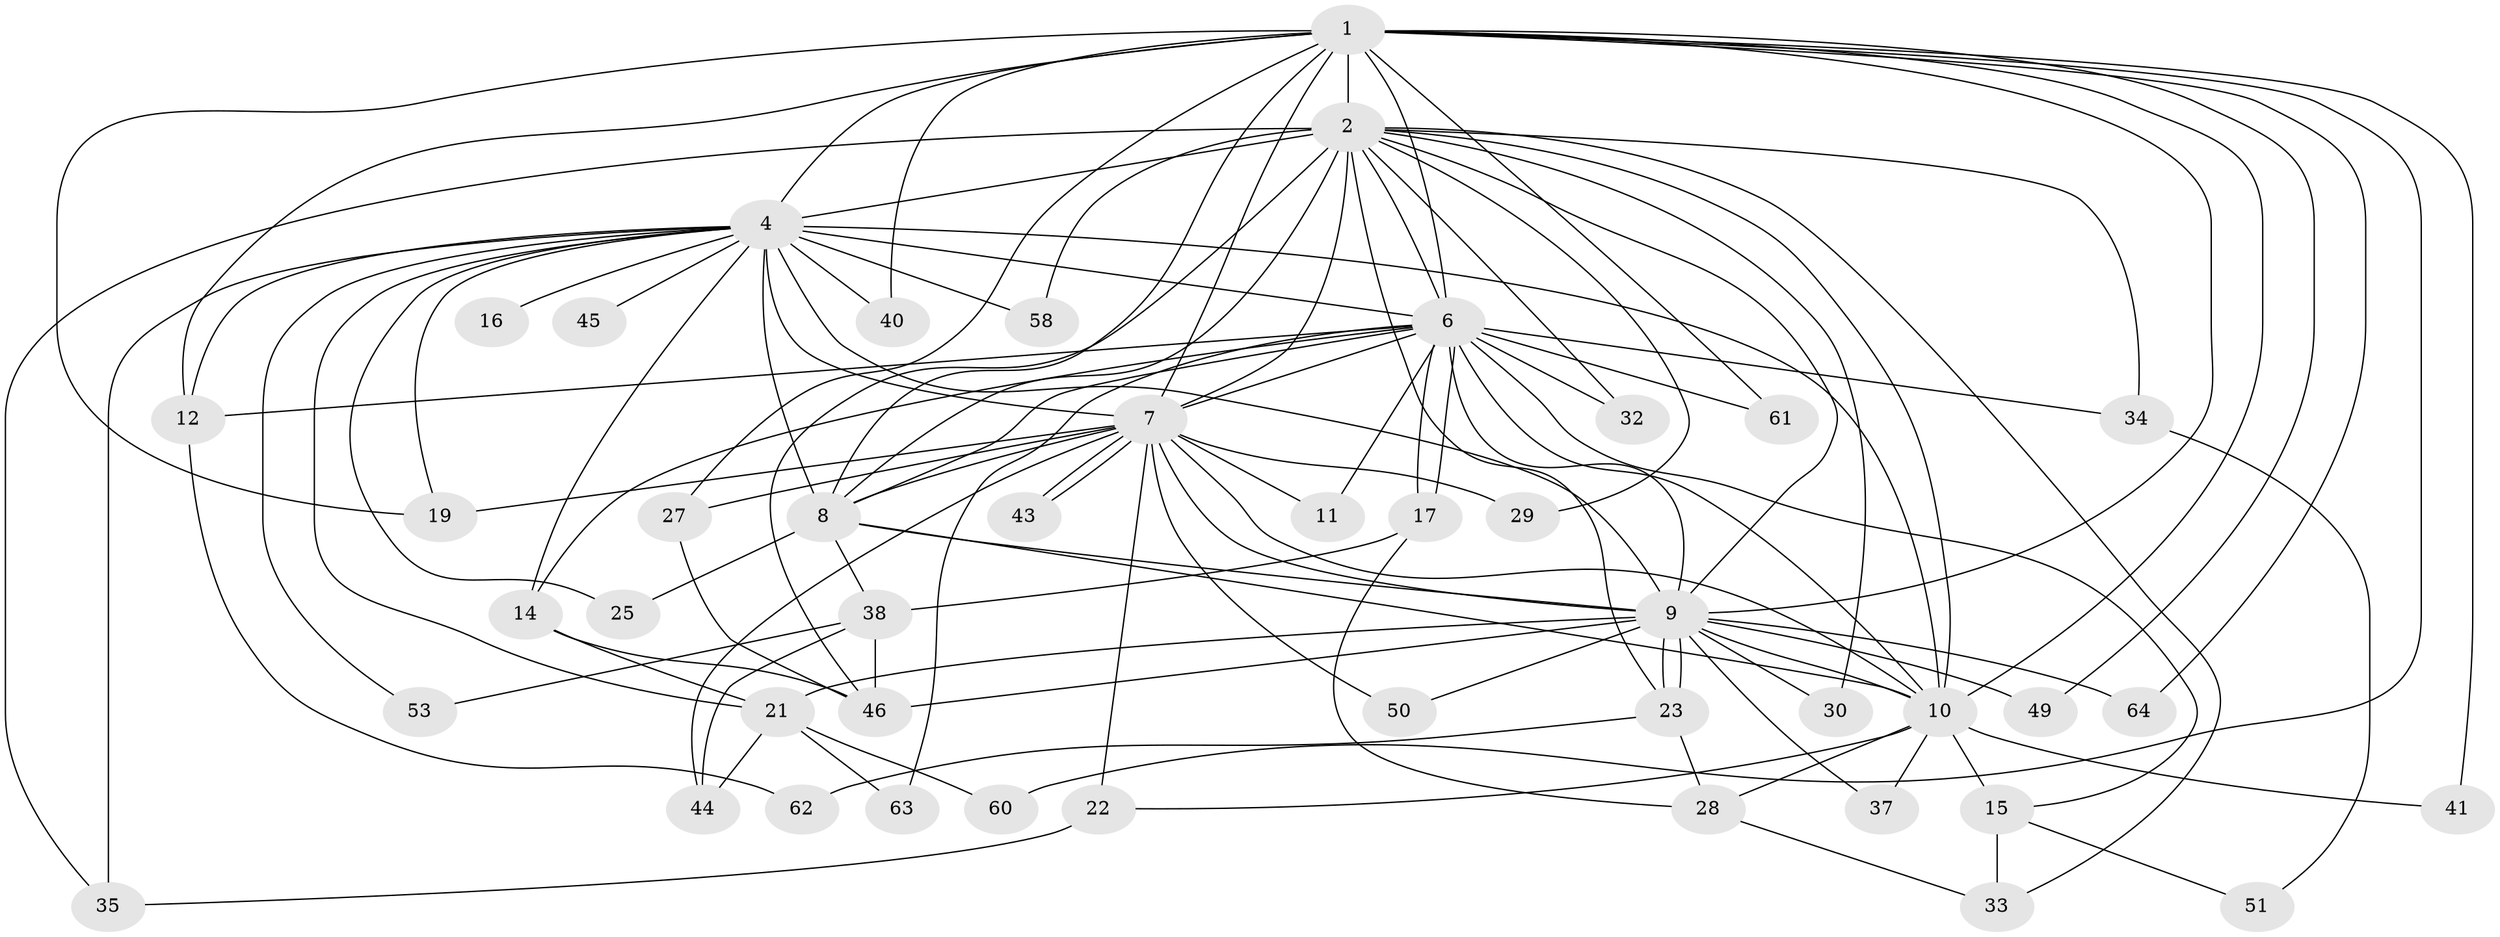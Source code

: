 // original degree distribution, {9: 0.015384615384615385, 17: 0.03076923076923077, 20: 0.015384615384615385, 14: 0.015384615384615385, 19: 0.046153846153846156, 13: 0.015384615384615385, 15: 0.015384615384615385, 2: 0.47692307692307695, 4: 0.15384615384615385, 3: 0.18461538461538463, 5: 0.03076923076923077}
// Generated by graph-tools (version 1.1) at 2025/11/02/27/25 16:11:02]
// undirected, 45 vertices, 111 edges
graph export_dot {
graph [start="1"]
  node [color=gray90,style=filled];
  1 [super="+3"];
  2 [super="+13"];
  4 [super="+5"];
  6 [super="+56"];
  7 [super="+54"];
  8 [super="+55"];
  9 [super="+20"];
  10 [super="+26"];
  11;
  12 [super="+24"];
  14 [super="+52"];
  15 [super="+18"];
  16;
  17 [super="+31"];
  19 [super="+36"];
  21 [super="+39"];
  22;
  23 [super="+57"];
  25;
  27 [super="+48"];
  28;
  29;
  30;
  32;
  33 [super="+42"];
  34;
  35 [super="+59"];
  37;
  38;
  40;
  41;
  43;
  44 [super="+65"];
  45;
  46 [super="+47"];
  49;
  50;
  51;
  53;
  58;
  60;
  61;
  62;
  63;
  64;
  1 -- 2 [weight=3];
  1 -- 4 [weight=4];
  1 -- 6 [weight=2];
  1 -- 7 [weight=3];
  1 -- 8 [weight=2];
  1 -- 9 [weight=2];
  1 -- 10 [weight=2];
  1 -- 64;
  1 -- 27;
  1 -- 40;
  1 -- 41;
  1 -- 49;
  1 -- 60;
  1 -- 61;
  1 -- 12;
  1 -- 19;
  2 -- 4 [weight=2];
  2 -- 6;
  2 -- 7;
  2 -- 8;
  2 -- 9;
  2 -- 10;
  2 -- 29;
  2 -- 32;
  2 -- 33;
  2 -- 35;
  2 -- 46;
  2 -- 58;
  2 -- 34;
  2 -- 30;
  2 -- 23;
  4 -- 6 [weight=2];
  4 -- 7 [weight=2];
  4 -- 8 [weight=3];
  4 -- 9 [weight=3];
  4 -- 10 [weight=2];
  4 -- 12;
  4 -- 16 [weight=2];
  4 -- 25;
  4 -- 45 [weight=2];
  4 -- 14;
  4 -- 19;
  4 -- 21;
  4 -- 35;
  4 -- 40;
  4 -- 53;
  4 -- 58;
  6 -- 7;
  6 -- 8;
  6 -- 9;
  6 -- 10;
  6 -- 11;
  6 -- 12;
  6 -- 14;
  6 -- 15;
  6 -- 17;
  6 -- 17;
  6 -- 32;
  6 -- 34 [weight=2];
  6 -- 63;
  6 -- 61;
  7 -- 8;
  7 -- 9;
  7 -- 10;
  7 -- 11;
  7 -- 19;
  7 -- 22;
  7 -- 27;
  7 -- 29;
  7 -- 43;
  7 -- 43;
  7 -- 44;
  7 -- 50;
  8 -- 9;
  8 -- 10 [weight=2];
  8 -- 25;
  8 -- 38;
  9 -- 10;
  9 -- 23;
  9 -- 23;
  9 -- 49;
  9 -- 50;
  9 -- 64;
  9 -- 21;
  9 -- 37;
  9 -- 30;
  9 -- 46;
  10 -- 15 [weight=2];
  10 -- 22;
  10 -- 28;
  10 -- 37;
  10 -- 41;
  12 -- 62;
  14 -- 21;
  14 -- 46;
  15 -- 33;
  15 -- 51;
  17 -- 38;
  17 -- 28;
  21 -- 60;
  21 -- 63;
  21 -- 44;
  22 -- 35;
  23 -- 28;
  23 -- 62;
  27 -- 46;
  28 -- 33;
  34 -- 51;
  38 -- 46;
  38 -- 53;
  38 -- 44;
}
